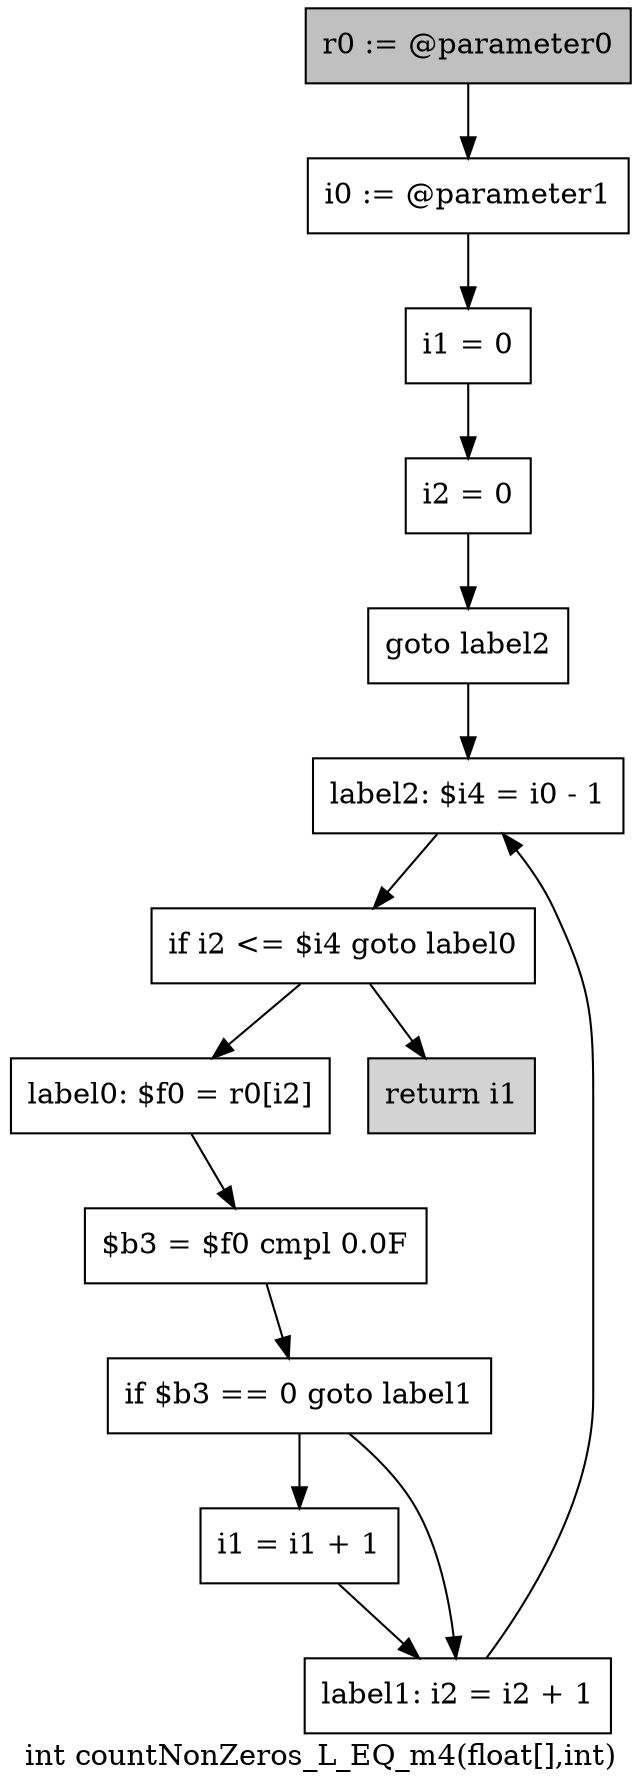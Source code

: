 digraph "int countNonZeros_L_EQ_m4(float[],int)" {
    label="int countNonZeros_L_EQ_m4(float[],int)";
    node [shape=box];
    "0" [style=filled,fillcolor=gray,label="r0 := @parameter0",];
    "1" [label="i0 := @parameter1",];
    "0"->"1";
    "2" [label="i1 = 0",];
    "1"->"2";
    "3" [label="i2 = 0",];
    "2"->"3";
    "4" [label="goto label2",];
    "3"->"4";
    "10" [label="label2: $i4 = i0 - 1",];
    "4"->"10";
    "5" [label="label0: $f0 = r0[i2]",];
    "6" [label="$b3 = $f0 cmpl 0.0F",];
    "5"->"6";
    "7" [label="if $b3 == 0 goto label1",];
    "6"->"7";
    "8" [label="i1 = i1 + 1",];
    "7"->"8";
    "9" [label="label1: i2 = i2 + 1",];
    "7"->"9";
    "8"->"9";
    "9"->"10";
    "11" [label="if i2 <= $i4 goto label0",];
    "10"->"11";
    "11"->"5";
    "12" [style=filled,fillcolor=lightgray,label="return i1",];
    "11"->"12";
}
